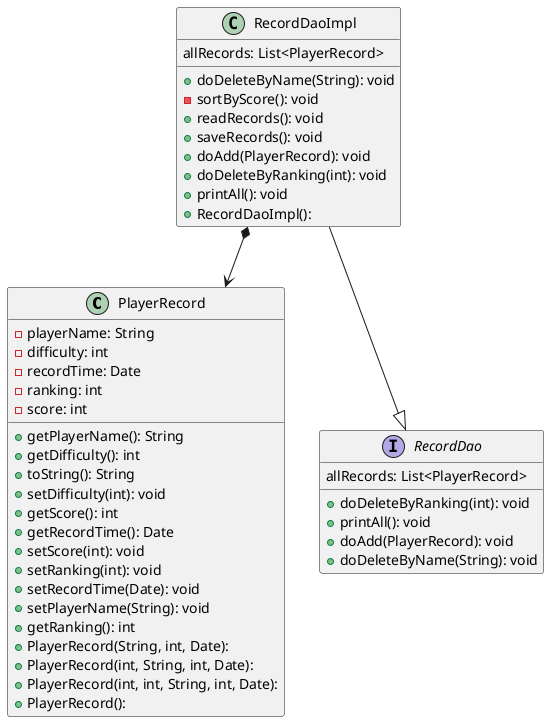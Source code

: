 @startuml

/'class BaseGame {
  + action(): void
  - paintImageWithPositionRevised(Graphics, List<AbstractFlyingObject>): void
  - paintScoreAndLife(Graphics): void
  - bulletsMoveAction(): void
  - propsMoveAction(): void
  - aircraftsMoveAction(): void
  - printRecords(): void
  - postProcessAction(): void
  - timeCountAndNewCycleJudge(): boolean
  - creatBossEnemy(): void
  + paint(Graphics): void
  - crashCheckAction(): void
  - shootAction(): void
  + BaseGame():
}'/
class PlayerRecord {
  - playerName: String
  - difficulty: int
  - recordTime: Date
  - ranking: int
  - score: int
  + getPlayerName(): String
  + getDifficulty(): int
  + toString(): String
  + setDifficulty(int): void
  + getScore(): int
  + getRecordTime(): Date
  + setScore(int): void
  + setRanking(int): void
  + setRecordTime(Date): void
  + setPlayerName(String): void
  + getRanking(): int
  + PlayerRecord(String, int, Date): 
  + PlayerRecord(int, String, int, Date): 
  + PlayerRecord(int, int, String, int, Date): 
  + PlayerRecord(): 
}
interface RecordDao {
   allRecords: List<PlayerRecord>
  + doDeleteByRanking(int): void
  + printAll(): void
  + doAdd(PlayerRecord): void
  + doDeleteByName(String): void
}
class RecordDaoImpl {
   allRecords: List<PlayerRecord>
  + doDeleteByName(String): void
  - sortByScore(): void
  + readRecords(): void
  + saveRecords(): void
  + doAdd(PlayerRecord): void
  + doDeleteByRanking(int): void
  + printAll(): void
  + RecordDaoImpl(): 
}
/'BaseGame           -->  RecordDaoImpl
BaseGame           -->  PlayerRecord'/
RecordDaoImpl  *-->  PlayerRecord
RecordDaoImpl  --^  RecordDao
@enduml
